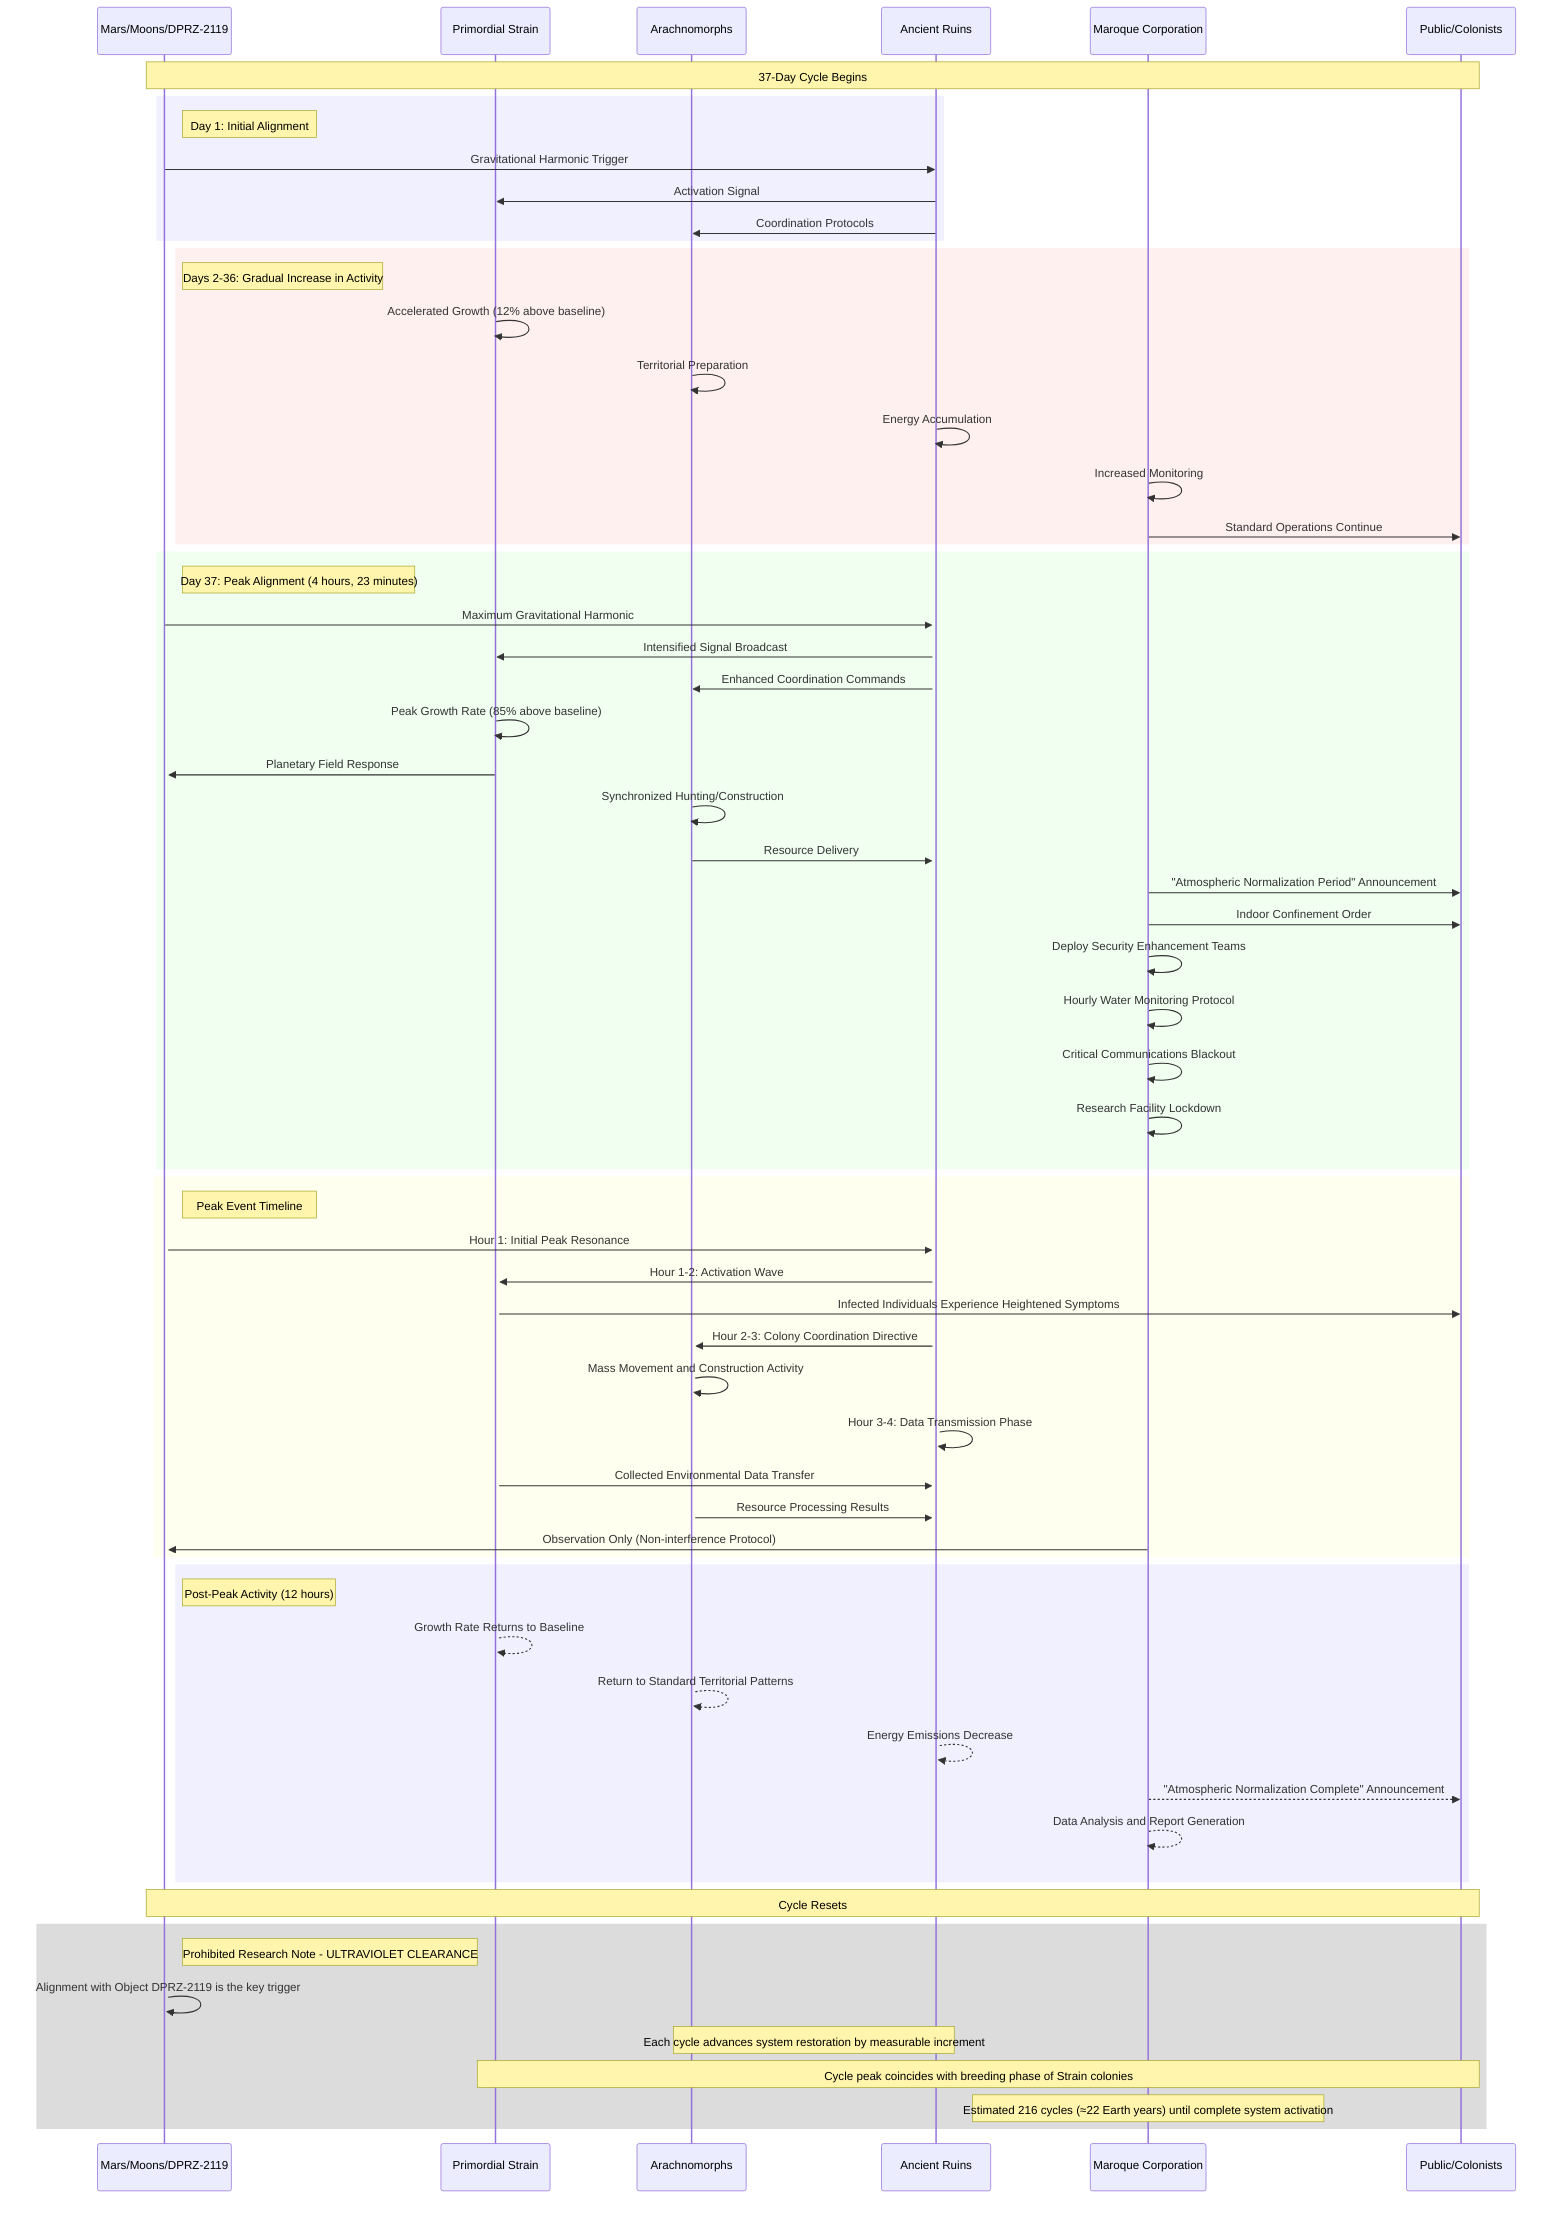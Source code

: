 sequenceDiagram
    participant Mars as Mars/Moons/DPRZ-2119
    participant Strain as Primordial Strain
    participant Arach as Arachnomorphs
    participant Ruins as Ancient Ruins
    participant Maroque as Maroque Corporation
    participant Public as Public/Colonists
    
    Note over Mars,Public: 37-Day Cycle Begins
    
    rect rgb(240, 240, 255)
        Note right of Mars: Day 1: Initial Alignment
        Mars->>Ruins: Gravitational Harmonic Trigger
        Ruins->>Strain: Activation Signal
        Ruins->>Arach: Coordination Protocols
    end
    
    rect rgb(255, 240, 240)
        Note right of Mars: Days 2-36: Gradual Increase in Activity
        Strain->>Strain: Accelerated Growth (12% above baseline)
        Arach->>Arach: Territorial Preparation
        Ruins->>Ruins: Energy Accumulation
        
        Maroque->>Maroque: Increased Monitoring
        Maroque->>Public: Standard Operations Continue
    end
    
    rect rgb(240, 255, 240)
        Note right of Mars: Day 37: Peak Alignment (4 hours, 23 minutes)
        Mars->>+Ruins: Maximum Gravitational Harmonic
        Ruins->>Strain: Intensified Signal Broadcast
        Ruins->>Arach: Enhanced Coordination Commands
        
        Strain->>Strain: Peak Growth Rate (85% above baseline)
        Strain->>+Mars: Planetary Field Response
        
        Arach->>Arach: Synchronized Hunting/Construction
        Arach->>Ruins: Resource Delivery
        
        Maroque->>Public: "Atmospheric Normalization Period" Announcement
        Maroque->>Public: Indoor Confinement Order
        
        Maroque->>Maroque: Deploy Security Enhancement Teams
        Maroque->>Maroque: Hourly Water Monitoring Protocol
        Maroque->>Maroque: Critical Communications Blackout
        Maroque->>Maroque: Research Facility Lockdown
    end
    
    rect rgb(255, 255, 240)
        Note right of Mars: Peak Event Timeline
        Mars->>Ruins: Hour 1: Initial Peak Resonance
        Ruins->>+Strain: Hour 1-2: Activation Wave
        Strain->>Public: Infected Individuals Experience Heightened Symptoms
        
        Ruins->>+Arach: Hour 2-3: Colony Coordination Directive
        Arach->>Arach: Mass Movement and Construction Activity
        
        Ruins->>Ruins: Hour 3-4: Data Transmission Phase
        Strain->>Ruins: Collected Environmental Data Transfer
        Arach->>Ruins: Resource Processing Results
        
        Maroque->>Mars: Observation Only (Non-interference Protocol)
    end
    
    rect rgb(240, 240, 255)
        Note right of Mars: Post-Peak Activity (12 hours)
        Strain-->>Strain: Growth Rate Returns to Baseline
        Arach-->>Arach: Return to Standard Territorial Patterns
        Ruins-->>Ruins: Energy Emissions Decrease
        
        Maroque-->>Public: "Atmospheric Normalization Complete" Announcement
        Maroque-->>Maroque: Data Analysis and Report Generation
    end
    
    Note over Mars,Public: Cycle Resets

    rect rgb(220, 220, 220)
        Note right of Mars: Prohibited Research Note - ULTRAVIOLET CLEARANCE
        Mars->>Mars: Alignment with Object DPRZ-2119 is the key trigger
        Note over Ruins,Arach: Each cycle advances system restoration by measurable increment
        Note over Strain,Public: Cycle peak coincides with breeding phase of Strain colonies
        Note over Maroque: Estimated 216 cycles (≈22 Earth years) until complete system activation
    end